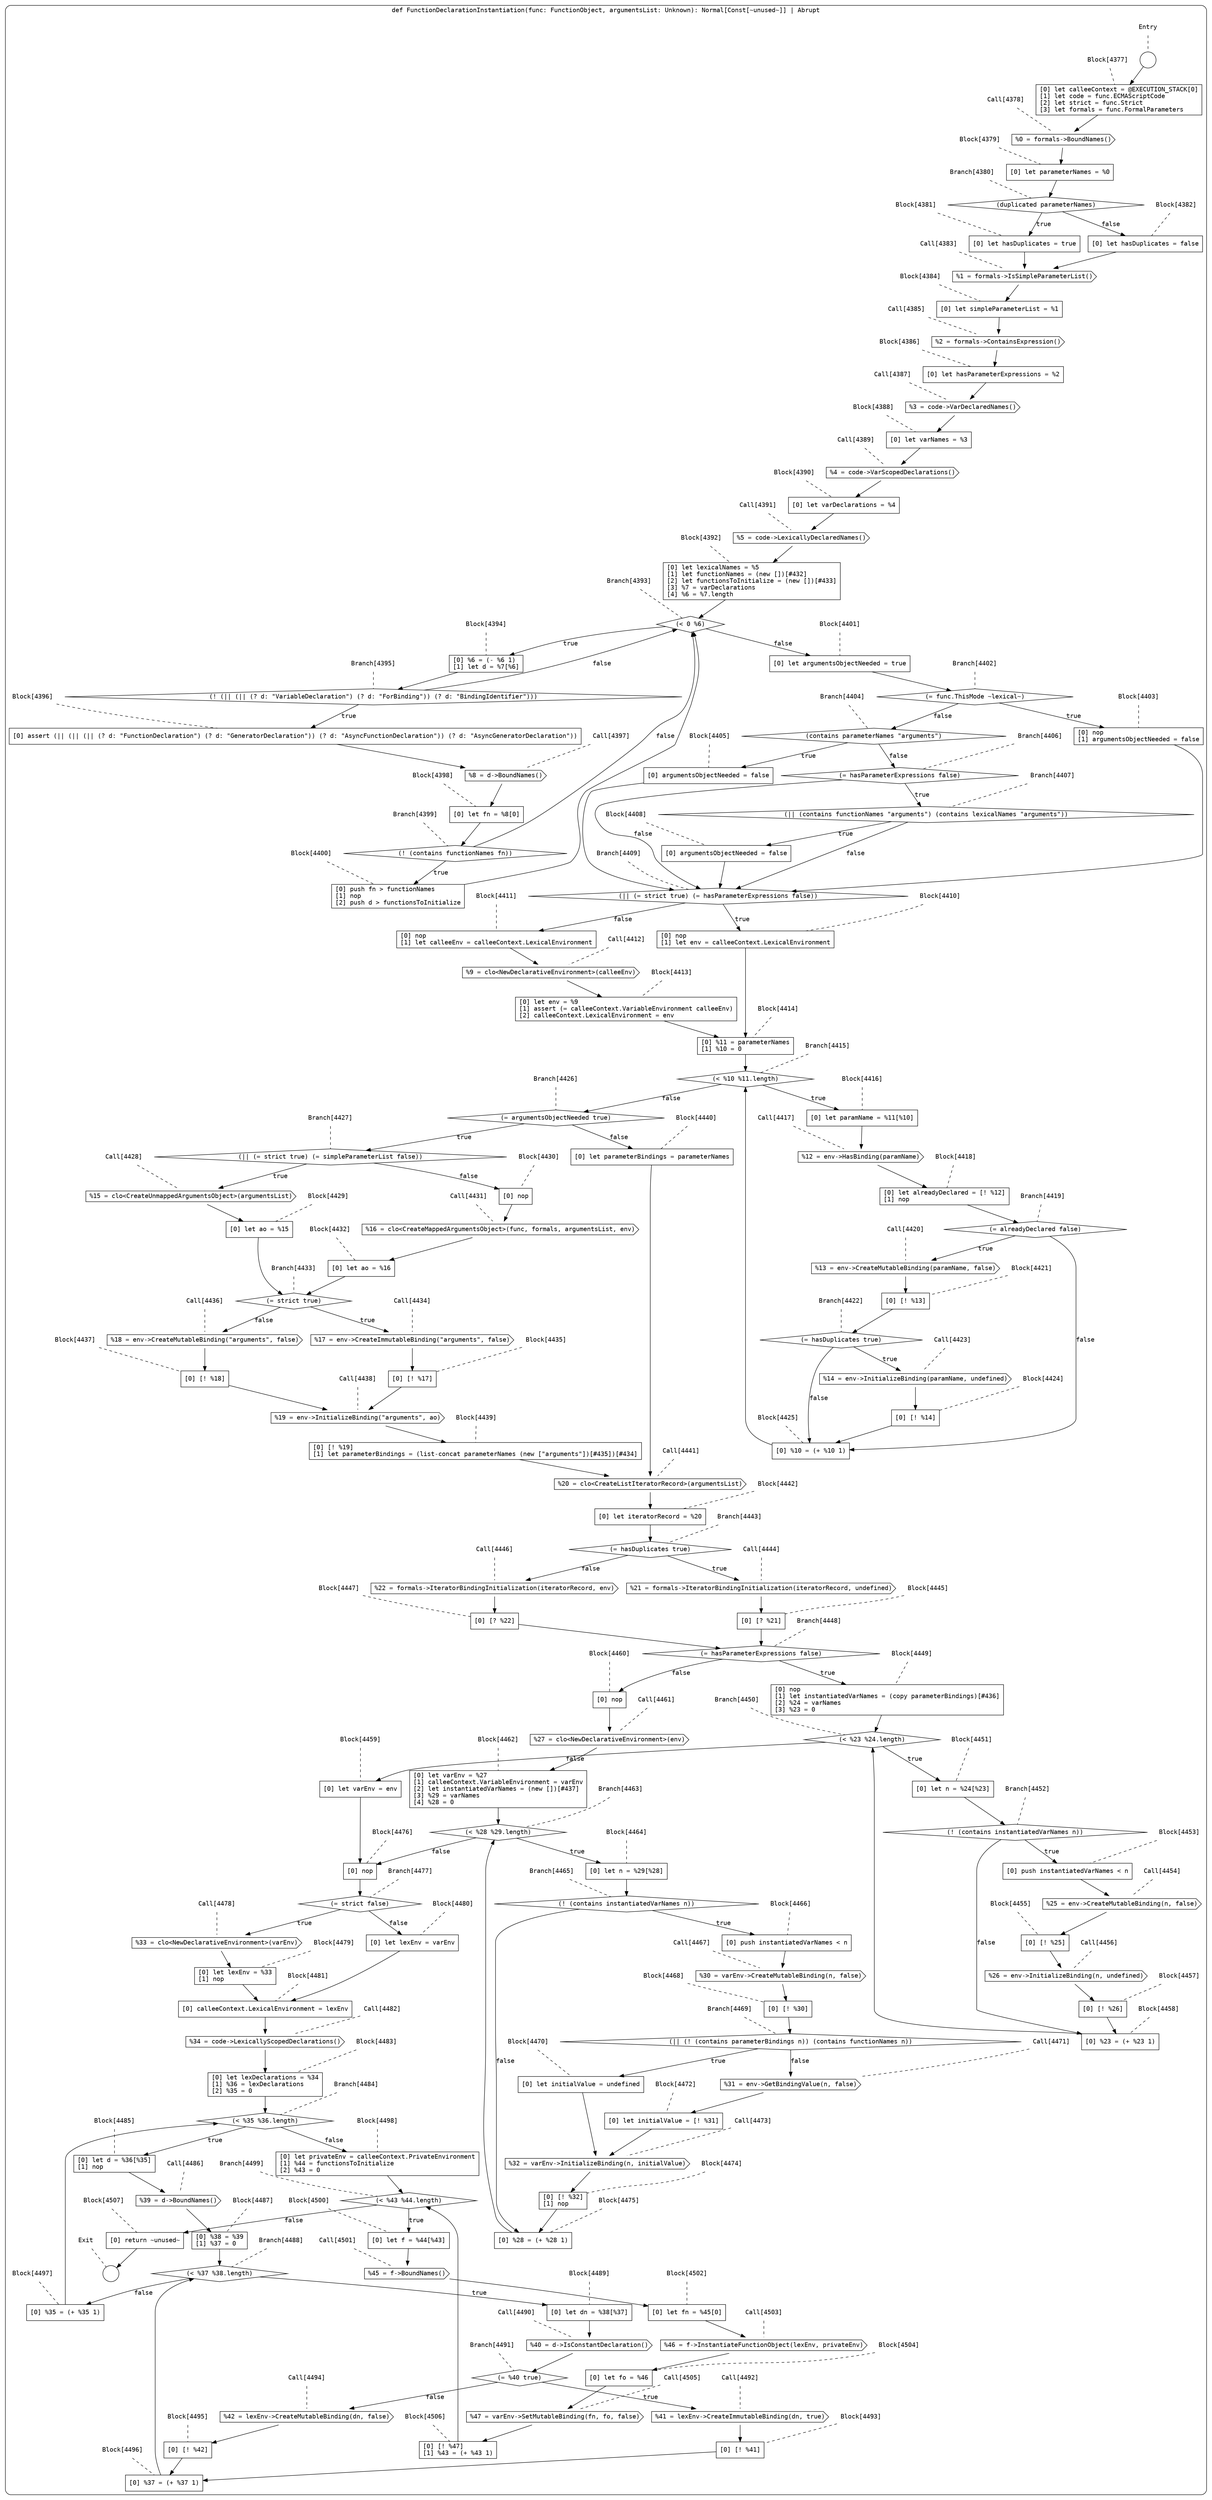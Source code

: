 digraph {
  graph [fontname = "Consolas"]
  node [fontname = "Consolas"]
  edge [fontname = "Consolas"]
  subgraph cluster1098 {
    label = "def FunctionDeclarationInstantiation(func: FunctionObject, argumentsList: Unknown): Normal[Const[~unused~]] | Abrupt"
    style = rounded
    cluster1098_entry_name [shape=none, label=<<font color="black">Entry</font>>]
    cluster1098_entry_name -> cluster1098_entry [arrowhead=none, color="black", style=dashed]
    cluster1098_entry [shape=circle label=" " color="black" fillcolor="white" style=filled]
    cluster1098_entry -> node4377 [color="black"]
    cluster1098_exit_name [shape=none, label=<<font color="black">Exit</font>>]
    cluster1098_exit_name -> cluster1098_exit [arrowhead=none, color="black", style=dashed]
    cluster1098_exit [shape=circle label=" " color="black" fillcolor="white" style=filled]
    node4377_name [shape=none, label=<<font color="black">Block[4377]</font>>]
    node4377_name -> node4377 [arrowhead=none, color="black", style=dashed]
    node4377 [shape=box, label=<<font color="black">[0] let calleeContext = @EXECUTION_STACK[0]<BR ALIGN="LEFT"/>[1] let code = func.ECMAScriptCode<BR ALIGN="LEFT"/>[2] let strict = func.Strict<BR ALIGN="LEFT"/>[3] let formals = func.FormalParameters<BR ALIGN="LEFT"/></font>> color="black" fillcolor="white", style=filled]
    node4377 -> node4378 [color="black"]
    node4378_name [shape=none, label=<<font color="black">Call[4378]</font>>]
    node4378_name -> node4378 [arrowhead=none, color="black", style=dashed]
    node4378 [shape=cds, label=<<font color="black">%0 = formals-&gt;BoundNames()</font>> color="black" fillcolor="white", style=filled]
    node4378 -> node4379 [color="black"]
    node4379_name [shape=none, label=<<font color="black">Block[4379]</font>>]
    node4379_name -> node4379 [arrowhead=none, color="black", style=dashed]
    node4379 [shape=box, label=<<font color="black">[0] let parameterNames = %0<BR ALIGN="LEFT"/></font>> color="black" fillcolor="white", style=filled]
    node4379 -> node4380 [color="black"]
    node4380_name [shape=none, label=<<font color="black">Branch[4380]</font>>]
    node4380_name -> node4380 [arrowhead=none, color="black", style=dashed]
    node4380 [shape=diamond, label=<<font color="black">(duplicated parameterNames)</font>> color="black" fillcolor="white", style=filled]
    node4380 -> node4381 [label=<<font color="black">true</font>> color="black"]
    node4380 -> node4382 [label=<<font color="black">false</font>> color="black"]
    node4381_name [shape=none, label=<<font color="black">Block[4381]</font>>]
    node4381_name -> node4381 [arrowhead=none, color="black", style=dashed]
    node4381 [shape=box, label=<<font color="black">[0] let hasDuplicates = true<BR ALIGN="LEFT"/></font>> color="black" fillcolor="white", style=filled]
    node4381 -> node4383 [color="black"]
    node4382_name [shape=none, label=<<font color="black">Block[4382]</font>>]
    node4382_name -> node4382 [arrowhead=none, color="black", style=dashed]
    node4382 [shape=box, label=<<font color="black">[0] let hasDuplicates = false<BR ALIGN="LEFT"/></font>> color="black" fillcolor="white", style=filled]
    node4382 -> node4383 [color="black"]
    node4383_name [shape=none, label=<<font color="black">Call[4383]</font>>]
    node4383_name -> node4383 [arrowhead=none, color="black", style=dashed]
    node4383 [shape=cds, label=<<font color="black">%1 = formals-&gt;IsSimpleParameterList()</font>> color="black" fillcolor="white", style=filled]
    node4383 -> node4384 [color="black"]
    node4384_name [shape=none, label=<<font color="black">Block[4384]</font>>]
    node4384_name -> node4384 [arrowhead=none, color="black", style=dashed]
    node4384 [shape=box, label=<<font color="black">[0] let simpleParameterList = %1<BR ALIGN="LEFT"/></font>> color="black" fillcolor="white", style=filled]
    node4384 -> node4385 [color="black"]
    node4385_name [shape=none, label=<<font color="black">Call[4385]</font>>]
    node4385_name -> node4385 [arrowhead=none, color="black", style=dashed]
    node4385 [shape=cds, label=<<font color="black">%2 = formals-&gt;ContainsExpression()</font>> color="black" fillcolor="white", style=filled]
    node4385 -> node4386 [color="black"]
    node4386_name [shape=none, label=<<font color="black">Block[4386]</font>>]
    node4386_name -> node4386 [arrowhead=none, color="black", style=dashed]
    node4386 [shape=box, label=<<font color="black">[0] let hasParameterExpressions = %2<BR ALIGN="LEFT"/></font>> color="black" fillcolor="white", style=filled]
    node4386 -> node4387 [color="black"]
    node4387_name [shape=none, label=<<font color="black">Call[4387]</font>>]
    node4387_name -> node4387 [arrowhead=none, color="black", style=dashed]
    node4387 [shape=cds, label=<<font color="black">%3 = code-&gt;VarDeclaredNames()</font>> color="black" fillcolor="white", style=filled]
    node4387 -> node4388 [color="black"]
    node4388_name [shape=none, label=<<font color="black">Block[4388]</font>>]
    node4388_name -> node4388 [arrowhead=none, color="black", style=dashed]
    node4388 [shape=box, label=<<font color="black">[0] let varNames = %3<BR ALIGN="LEFT"/></font>> color="black" fillcolor="white", style=filled]
    node4388 -> node4389 [color="black"]
    node4389_name [shape=none, label=<<font color="black">Call[4389]</font>>]
    node4389_name -> node4389 [arrowhead=none, color="black", style=dashed]
    node4389 [shape=cds, label=<<font color="black">%4 = code-&gt;VarScopedDeclarations()</font>> color="black" fillcolor="white", style=filled]
    node4389 -> node4390 [color="black"]
    node4390_name [shape=none, label=<<font color="black">Block[4390]</font>>]
    node4390_name -> node4390 [arrowhead=none, color="black", style=dashed]
    node4390 [shape=box, label=<<font color="black">[0] let varDeclarations = %4<BR ALIGN="LEFT"/></font>> color="black" fillcolor="white", style=filled]
    node4390 -> node4391 [color="black"]
    node4391_name [shape=none, label=<<font color="black">Call[4391]</font>>]
    node4391_name -> node4391 [arrowhead=none, color="black", style=dashed]
    node4391 [shape=cds, label=<<font color="black">%5 = code-&gt;LexicallyDeclaredNames()</font>> color="black" fillcolor="white", style=filled]
    node4391 -> node4392 [color="black"]
    node4392_name [shape=none, label=<<font color="black">Block[4392]</font>>]
    node4392_name -> node4392 [arrowhead=none, color="black", style=dashed]
    node4392 [shape=box, label=<<font color="black">[0] let lexicalNames = %5<BR ALIGN="LEFT"/>[1] let functionNames = (new [])[#432]<BR ALIGN="LEFT"/>[2] let functionsToInitialize = (new [])[#433]<BR ALIGN="LEFT"/>[3] %7 = varDeclarations<BR ALIGN="LEFT"/>[4] %6 = %7.length<BR ALIGN="LEFT"/></font>> color="black" fillcolor="white", style=filled]
    node4392 -> node4393 [color="black"]
    node4393_name [shape=none, label=<<font color="black">Branch[4393]</font>>]
    node4393_name -> node4393 [arrowhead=none, color="black", style=dashed]
    node4393 [shape=diamond, label=<<font color="black">(&lt; 0 %6)</font>> color="black" fillcolor="white", style=filled]
    node4393 -> node4394 [label=<<font color="black">true</font>> color="black"]
    node4393 -> node4401 [label=<<font color="black">false</font>> color="black"]
    node4394_name [shape=none, label=<<font color="black">Block[4394]</font>>]
    node4394_name -> node4394 [arrowhead=none, color="black", style=dashed]
    node4394 [shape=box, label=<<font color="black">[0] %6 = (- %6 1)<BR ALIGN="LEFT"/>[1] let d = %7[%6]<BR ALIGN="LEFT"/></font>> color="black" fillcolor="white", style=filled]
    node4394 -> node4395 [color="black"]
    node4401_name [shape=none, label=<<font color="black">Block[4401]</font>>]
    node4401_name -> node4401 [arrowhead=none, color="black", style=dashed]
    node4401 [shape=box, label=<<font color="black">[0] let argumentsObjectNeeded = true<BR ALIGN="LEFT"/></font>> color="black" fillcolor="white", style=filled]
    node4401 -> node4402 [color="black"]
    node4395_name [shape=none, label=<<font color="black">Branch[4395]</font>>]
    node4395_name -> node4395 [arrowhead=none, color="black", style=dashed]
    node4395 [shape=diamond, label=<<font color="black">(! (|| (|| (? d: &quot;VariableDeclaration&quot;) (? d: &quot;ForBinding&quot;)) (? d: &quot;BindingIdentifier&quot;)))</font>> color="black" fillcolor="white", style=filled]
    node4395 -> node4396 [label=<<font color="black">true</font>> color="black"]
    node4395 -> node4393 [label=<<font color="black">false</font>> color="black"]
    node4402_name [shape=none, label=<<font color="black">Branch[4402]</font>>]
    node4402_name -> node4402 [arrowhead=none, color="black", style=dashed]
    node4402 [shape=diamond, label=<<font color="black">(= func.ThisMode ~lexical~)</font>> color="black" fillcolor="white", style=filled]
    node4402 -> node4403 [label=<<font color="black">true</font>> color="black"]
    node4402 -> node4404 [label=<<font color="black">false</font>> color="black"]
    node4396_name [shape=none, label=<<font color="black">Block[4396]</font>>]
    node4396_name -> node4396 [arrowhead=none, color="black", style=dashed]
    node4396 [shape=box, label=<<font color="black">[0] assert (|| (|| (|| (? d: &quot;FunctionDeclaration&quot;) (? d: &quot;GeneratorDeclaration&quot;)) (? d: &quot;AsyncFunctionDeclaration&quot;)) (? d: &quot;AsyncGeneratorDeclaration&quot;))<BR ALIGN="LEFT"/></font>> color="black" fillcolor="white", style=filled]
    node4396 -> node4397 [color="black"]
    node4403_name [shape=none, label=<<font color="black">Block[4403]</font>>]
    node4403_name -> node4403 [arrowhead=none, color="black", style=dashed]
    node4403 [shape=box, label=<<font color="black">[0] nop<BR ALIGN="LEFT"/>[1] argumentsObjectNeeded = false<BR ALIGN="LEFT"/></font>> color="black" fillcolor="white", style=filled]
    node4403 -> node4409 [color="black"]
    node4404_name [shape=none, label=<<font color="black">Branch[4404]</font>>]
    node4404_name -> node4404 [arrowhead=none, color="black", style=dashed]
    node4404 [shape=diamond, label=<<font color="black">(contains parameterNames &quot;arguments&quot;)</font>> color="black" fillcolor="white", style=filled]
    node4404 -> node4405 [label=<<font color="black">true</font>> color="black"]
    node4404 -> node4406 [label=<<font color="black">false</font>> color="black"]
    node4397_name [shape=none, label=<<font color="black">Call[4397]</font>>]
    node4397_name -> node4397 [arrowhead=none, color="black", style=dashed]
    node4397 [shape=cds, label=<<font color="black">%8 = d-&gt;BoundNames()</font>> color="black" fillcolor="white", style=filled]
    node4397 -> node4398 [color="black"]
    node4409_name [shape=none, label=<<font color="black">Branch[4409]</font>>]
    node4409_name -> node4409 [arrowhead=none, color="black", style=dashed]
    node4409 [shape=diamond, label=<<font color="black">(|| (= strict true) (= hasParameterExpressions false))</font>> color="black" fillcolor="white", style=filled]
    node4409 -> node4410 [label=<<font color="black">true</font>> color="black"]
    node4409 -> node4411 [label=<<font color="black">false</font>> color="black"]
    node4405_name [shape=none, label=<<font color="black">Block[4405]</font>>]
    node4405_name -> node4405 [arrowhead=none, color="black", style=dashed]
    node4405 [shape=box, label=<<font color="black">[0] argumentsObjectNeeded = false<BR ALIGN="LEFT"/></font>> color="black" fillcolor="white", style=filled]
    node4405 -> node4409 [color="black"]
    node4406_name [shape=none, label=<<font color="black">Branch[4406]</font>>]
    node4406_name -> node4406 [arrowhead=none, color="black", style=dashed]
    node4406 [shape=diamond, label=<<font color="black">(= hasParameterExpressions false)</font>> color="black" fillcolor="white", style=filled]
    node4406 -> node4407 [label=<<font color="black">true</font>> color="black"]
    node4406 -> node4409 [label=<<font color="black">false</font>> color="black"]
    node4398_name [shape=none, label=<<font color="black">Block[4398]</font>>]
    node4398_name -> node4398 [arrowhead=none, color="black", style=dashed]
    node4398 [shape=box, label=<<font color="black">[0] let fn = %8[0]<BR ALIGN="LEFT"/></font>> color="black" fillcolor="white", style=filled]
    node4398 -> node4399 [color="black"]
    node4410_name [shape=none, label=<<font color="black">Block[4410]</font>>]
    node4410_name -> node4410 [arrowhead=none, color="black", style=dashed]
    node4410 [shape=box, label=<<font color="black">[0] nop<BR ALIGN="LEFT"/>[1] let env = calleeContext.LexicalEnvironment<BR ALIGN="LEFT"/></font>> color="black" fillcolor="white", style=filled]
    node4410 -> node4414 [color="black"]
    node4411_name [shape=none, label=<<font color="black">Block[4411]</font>>]
    node4411_name -> node4411 [arrowhead=none, color="black", style=dashed]
    node4411 [shape=box, label=<<font color="black">[0] nop<BR ALIGN="LEFT"/>[1] let calleeEnv = calleeContext.LexicalEnvironment<BR ALIGN="LEFT"/></font>> color="black" fillcolor="white", style=filled]
    node4411 -> node4412 [color="black"]
    node4407_name [shape=none, label=<<font color="black">Branch[4407]</font>>]
    node4407_name -> node4407 [arrowhead=none, color="black", style=dashed]
    node4407 [shape=diamond, label=<<font color="black">(|| (contains functionNames &quot;arguments&quot;) (contains lexicalNames &quot;arguments&quot;))</font>> color="black" fillcolor="white", style=filled]
    node4407 -> node4408 [label=<<font color="black">true</font>> color="black"]
    node4407 -> node4409 [label=<<font color="black">false</font>> color="black"]
    node4399_name [shape=none, label=<<font color="black">Branch[4399]</font>>]
    node4399_name -> node4399 [arrowhead=none, color="black", style=dashed]
    node4399 [shape=diamond, label=<<font color="black">(! (contains functionNames fn))</font>> color="black" fillcolor="white", style=filled]
    node4399 -> node4400 [label=<<font color="black">true</font>> color="black"]
    node4399 -> node4393 [label=<<font color="black">false</font>> color="black"]
    node4414_name [shape=none, label=<<font color="black">Block[4414]</font>>]
    node4414_name -> node4414 [arrowhead=none, color="black", style=dashed]
    node4414 [shape=box, label=<<font color="black">[0] %11 = parameterNames<BR ALIGN="LEFT"/>[1] %10 = 0<BR ALIGN="LEFT"/></font>> color="black" fillcolor="white", style=filled]
    node4414 -> node4415 [color="black"]
    node4412_name [shape=none, label=<<font color="black">Call[4412]</font>>]
    node4412_name -> node4412 [arrowhead=none, color="black", style=dashed]
    node4412 [shape=cds, label=<<font color="black">%9 = clo&lt;NewDeclarativeEnvironment&gt;(calleeEnv)</font>> color="black" fillcolor="white", style=filled]
    node4412 -> node4413 [color="black"]
    node4408_name [shape=none, label=<<font color="black">Block[4408]</font>>]
    node4408_name -> node4408 [arrowhead=none, color="black", style=dashed]
    node4408 [shape=box, label=<<font color="black">[0] argumentsObjectNeeded = false<BR ALIGN="LEFT"/></font>> color="black" fillcolor="white", style=filled]
    node4408 -> node4409 [color="black"]
    node4400_name [shape=none, label=<<font color="black">Block[4400]</font>>]
    node4400_name -> node4400 [arrowhead=none, color="black", style=dashed]
    node4400 [shape=box, label=<<font color="black">[0] push fn &gt; functionNames<BR ALIGN="LEFT"/>[1] nop<BR ALIGN="LEFT"/>[2] push d &gt; functionsToInitialize<BR ALIGN="LEFT"/></font>> color="black" fillcolor="white", style=filled]
    node4400 -> node4393 [color="black"]
    node4415_name [shape=none, label=<<font color="black">Branch[4415]</font>>]
    node4415_name -> node4415 [arrowhead=none, color="black", style=dashed]
    node4415 [shape=diamond, label=<<font color="black">(&lt; %10 %11.length)</font>> color="black" fillcolor="white", style=filled]
    node4415 -> node4416 [label=<<font color="black">true</font>> color="black"]
    node4415 -> node4426 [label=<<font color="black">false</font>> color="black"]
    node4413_name [shape=none, label=<<font color="black">Block[4413]</font>>]
    node4413_name -> node4413 [arrowhead=none, color="black", style=dashed]
    node4413 [shape=box, label=<<font color="black">[0] let env = %9<BR ALIGN="LEFT"/>[1] assert (= calleeContext.VariableEnvironment calleeEnv)<BR ALIGN="LEFT"/>[2] calleeContext.LexicalEnvironment = env<BR ALIGN="LEFT"/></font>> color="black" fillcolor="white", style=filled]
    node4413 -> node4414 [color="black"]
    node4416_name [shape=none, label=<<font color="black">Block[4416]</font>>]
    node4416_name -> node4416 [arrowhead=none, color="black", style=dashed]
    node4416 [shape=box, label=<<font color="black">[0] let paramName = %11[%10]<BR ALIGN="LEFT"/></font>> color="black" fillcolor="white", style=filled]
    node4416 -> node4417 [color="black"]
    node4426_name [shape=none, label=<<font color="black">Branch[4426]</font>>]
    node4426_name -> node4426 [arrowhead=none, color="black", style=dashed]
    node4426 [shape=diamond, label=<<font color="black">(= argumentsObjectNeeded true)</font>> color="black" fillcolor="white", style=filled]
    node4426 -> node4427 [label=<<font color="black">true</font>> color="black"]
    node4426 -> node4440 [label=<<font color="black">false</font>> color="black"]
    node4417_name [shape=none, label=<<font color="black">Call[4417]</font>>]
    node4417_name -> node4417 [arrowhead=none, color="black", style=dashed]
    node4417 [shape=cds, label=<<font color="black">%12 = env-&gt;HasBinding(paramName)</font>> color="black" fillcolor="white", style=filled]
    node4417 -> node4418 [color="black"]
    node4427_name [shape=none, label=<<font color="black">Branch[4427]</font>>]
    node4427_name -> node4427 [arrowhead=none, color="black", style=dashed]
    node4427 [shape=diamond, label=<<font color="black">(|| (= strict true) (= simpleParameterList false))</font>> color="black" fillcolor="white", style=filled]
    node4427 -> node4428 [label=<<font color="black">true</font>> color="black"]
    node4427 -> node4430 [label=<<font color="black">false</font>> color="black"]
    node4440_name [shape=none, label=<<font color="black">Block[4440]</font>>]
    node4440_name -> node4440 [arrowhead=none, color="black", style=dashed]
    node4440 [shape=box, label=<<font color="black">[0] let parameterBindings = parameterNames<BR ALIGN="LEFT"/></font>> color="black" fillcolor="white", style=filled]
    node4440 -> node4441 [color="black"]
    node4418_name [shape=none, label=<<font color="black">Block[4418]</font>>]
    node4418_name -> node4418 [arrowhead=none, color="black", style=dashed]
    node4418 [shape=box, label=<<font color="black">[0] let alreadyDeclared = [! %12]<BR ALIGN="LEFT"/>[1] nop<BR ALIGN="LEFT"/></font>> color="black" fillcolor="white", style=filled]
    node4418 -> node4419 [color="black"]
    node4428_name [shape=none, label=<<font color="black">Call[4428]</font>>]
    node4428_name -> node4428 [arrowhead=none, color="black", style=dashed]
    node4428 [shape=cds, label=<<font color="black">%15 = clo&lt;CreateUnmappedArgumentsObject&gt;(argumentsList)</font>> color="black" fillcolor="white", style=filled]
    node4428 -> node4429 [color="black"]
    node4430_name [shape=none, label=<<font color="black">Block[4430]</font>>]
    node4430_name -> node4430 [arrowhead=none, color="black", style=dashed]
    node4430 [shape=box, label=<<font color="black">[0] nop<BR ALIGN="LEFT"/></font>> color="black" fillcolor="white", style=filled]
    node4430 -> node4431 [color="black"]
    node4441_name [shape=none, label=<<font color="black">Call[4441]</font>>]
    node4441_name -> node4441 [arrowhead=none, color="black", style=dashed]
    node4441 [shape=cds, label=<<font color="black">%20 = clo&lt;CreateListIteratorRecord&gt;(argumentsList)</font>> color="black" fillcolor="white", style=filled]
    node4441 -> node4442 [color="black"]
    node4419_name [shape=none, label=<<font color="black">Branch[4419]</font>>]
    node4419_name -> node4419 [arrowhead=none, color="black", style=dashed]
    node4419 [shape=diamond, label=<<font color="black">(= alreadyDeclared false)</font>> color="black" fillcolor="white", style=filled]
    node4419 -> node4420 [label=<<font color="black">true</font>> color="black"]
    node4419 -> node4425 [label=<<font color="black">false</font>> color="black"]
    node4429_name [shape=none, label=<<font color="black">Block[4429]</font>>]
    node4429_name -> node4429 [arrowhead=none, color="black", style=dashed]
    node4429 [shape=box, label=<<font color="black">[0] let ao = %15<BR ALIGN="LEFT"/></font>> color="black" fillcolor="white", style=filled]
    node4429 -> node4433 [color="black"]
    node4431_name [shape=none, label=<<font color="black">Call[4431]</font>>]
    node4431_name -> node4431 [arrowhead=none, color="black", style=dashed]
    node4431 [shape=cds, label=<<font color="black">%16 = clo&lt;CreateMappedArgumentsObject&gt;(func, formals, argumentsList, env)</font>> color="black" fillcolor="white", style=filled]
    node4431 -> node4432 [color="black"]
    node4442_name [shape=none, label=<<font color="black">Block[4442]</font>>]
    node4442_name -> node4442 [arrowhead=none, color="black", style=dashed]
    node4442 [shape=box, label=<<font color="black">[0] let iteratorRecord = %20<BR ALIGN="LEFT"/></font>> color="black" fillcolor="white", style=filled]
    node4442 -> node4443 [color="black"]
    node4420_name [shape=none, label=<<font color="black">Call[4420]</font>>]
    node4420_name -> node4420 [arrowhead=none, color="black", style=dashed]
    node4420 [shape=cds, label=<<font color="black">%13 = env-&gt;CreateMutableBinding(paramName, false)</font>> color="black" fillcolor="white", style=filled]
    node4420 -> node4421 [color="black"]
    node4425_name [shape=none, label=<<font color="black">Block[4425]</font>>]
    node4425_name -> node4425 [arrowhead=none, color="black", style=dashed]
    node4425 [shape=box, label=<<font color="black">[0] %10 = (+ %10 1)<BR ALIGN="LEFT"/></font>> color="black" fillcolor="white", style=filled]
    node4425 -> node4415 [color="black"]
    node4433_name [shape=none, label=<<font color="black">Branch[4433]</font>>]
    node4433_name -> node4433 [arrowhead=none, color="black", style=dashed]
    node4433 [shape=diamond, label=<<font color="black">(= strict true)</font>> color="black" fillcolor="white", style=filled]
    node4433 -> node4434 [label=<<font color="black">true</font>> color="black"]
    node4433 -> node4436 [label=<<font color="black">false</font>> color="black"]
    node4432_name [shape=none, label=<<font color="black">Block[4432]</font>>]
    node4432_name -> node4432 [arrowhead=none, color="black", style=dashed]
    node4432 [shape=box, label=<<font color="black">[0] let ao = %16<BR ALIGN="LEFT"/></font>> color="black" fillcolor="white", style=filled]
    node4432 -> node4433 [color="black"]
    node4443_name [shape=none, label=<<font color="black">Branch[4443]</font>>]
    node4443_name -> node4443 [arrowhead=none, color="black", style=dashed]
    node4443 [shape=diamond, label=<<font color="black">(= hasDuplicates true)</font>> color="black" fillcolor="white", style=filled]
    node4443 -> node4444 [label=<<font color="black">true</font>> color="black"]
    node4443 -> node4446 [label=<<font color="black">false</font>> color="black"]
    node4421_name [shape=none, label=<<font color="black">Block[4421]</font>>]
    node4421_name -> node4421 [arrowhead=none, color="black", style=dashed]
    node4421 [shape=box, label=<<font color="black">[0] [! %13]<BR ALIGN="LEFT"/></font>> color="black" fillcolor="white", style=filled]
    node4421 -> node4422 [color="black"]
    node4434_name [shape=none, label=<<font color="black">Call[4434]</font>>]
    node4434_name -> node4434 [arrowhead=none, color="black", style=dashed]
    node4434 [shape=cds, label=<<font color="black">%17 = env-&gt;CreateImmutableBinding(&quot;arguments&quot;, false)</font>> color="black" fillcolor="white", style=filled]
    node4434 -> node4435 [color="black"]
    node4436_name [shape=none, label=<<font color="black">Call[4436]</font>>]
    node4436_name -> node4436 [arrowhead=none, color="black", style=dashed]
    node4436 [shape=cds, label=<<font color="black">%18 = env-&gt;CreateMutableBinding(&quot;arguments&quot;, false)</font>> color="black" fillcolor="white", style=filled]
    node4436 -> node4437 [color="black"]
    node4444_name [shape=none, label=<<font color="black">Call[4444]</font>>]
    node4444_name -> node4444 [arrowhead=none, color="black", style=dashed]
    node4444 [shape=cds, label=<<font color="black">%21 = formals-&gt;IteratorBindingInitialization(iteratorRecord, undefined)</font>> color="black" fillcolor="white", style=filled]
    node4444 -> node4445 [color="black"]
    node4446_name [shape=none, label=<<font color="black">Call[4446]</font>>]
    node4446_name -> node4446 [arrowhead=none, color="black", style=dashed]
    node4446 [shape=cds, label=<<font color="black">%22 = formals-&gt;IteratorBindingInitialization(iteratorRecord, env)</font>> color="black" fillcolor="white", style=filled]
    node4446 -> node4447 [color="black"]
    node4422_name [shape=none, label=<<font color="black">Branch[4422]</font>>]
    node4422_name -> node4422 [arrowhead=none, color="black", style=dashed]
    node4422 [shape=diamond, label=<<font color="black">(= hasDuplicates true)</font>> color="black" fillcolor="white", style=filled]
    node4422 -> node4423 [label=<<font color="black">true</font>> color="black"]
    node4422 -> node4425 [label=<<font color="black">false</font>> color="black"]
    node4435_name [shape=none, label=<<font color="black">Block[4435]</font>>]
    node4435_name -> node4435 [arrowhead=none, color="black", style=dashed]
    node4435 [shape=box, label=<<font color="black">[0] [! %17]<BR ALIGN="LEFT"/></font>> color="black" fillcolor="white", style=filled]
    node4435 -> node4438 [color="black"]
    node4437_name [shape=none, label=<<font color="black">Block[4437]</font>>]
    node4437_name -> node4437 [arrowhead=none, color="black", style=dashed]
    node4437 [shape=box, label=<<font color="black">[0] [! %18]<BR ALIGN="LEFT"/></font>> color="black" fillcolor="white", style=filled]
    node4437 -> node4438 [color="black"]
    node4445_name [shape=none, label=<<font color="black">Block[4445]</font>>]
    node4445_name -> node4445 [arrowhead=none, color="black", style=dashed]
    node4445 [shape=box, label=<<font color="black">[0] [? %21]<BR ALIGN="LEFT"/></font>> color="black" fillcolor="white", style=filled]
    node4445 -> node4448 [color="black"]
    node4447_name [shape=none, label=<<font color="black">Block[4447]</font>>]
    node4447_name -> node4447 [arrowhead=none, color="black", style=dashed]
    node4447 [shape=box, label=<<font color="black">[0] [? %22]<BR ALIGN="LEFT"/></font>> color="black" fillcolor="white", style=filled]
    node4447 -> node4448 [color="black"]
    node4423_name [shape=none, label=<<font color="black">Call[4423]</font>>]
    node4423_name -> node4423 [arrowhead=none, color="black", style=dashed]
    node4423 [shape=cds, label=<<font color="black">%14 = env-&gt;InitializeBinding(paramName, undefined)</font>> color="black" fillcolor="white", style=filled]
    node4423 -> node4424 [color="black"]
    node4438_name [shape=none, label=<<font color="black">Call[4438]</font>>]
    node4438_name -> node4438 [arrowhead=none, color="black", style=dashed]
    node4438 [shape=cds, label=<<font color="black">%19 = env-&gt;InitializeBinding(&quot;arguments&quot;, ao)</font>> color="black" fillcolor="white", style=filled]
    node4438 -> node4439 [color="black"]
    node4448_name [shape=none, label=<<font color="black">Branch[4448]</font>>]
    node4448_name -> node4448 [arrowhead=none, color="black", style=dashed]
    node4448 [shape=diamond, label=<<font color="black">(= hasParameterExpressions false)</font>> color="black" fillcolor="white", style=filled]
    node4448 -> node4449 [label=<<font color="black">true</font>> color="black"]
    node4448 -> node4460 [label=<<font color="black">false</font>> color="black"]
    node4424_name [shape=none, label=<<font color="black">Block[4424]</font>>]
    node4424_name -> node4424 [arrowhead=none, color="black", style=dashed]
    node4424 [shape=box, label=<<font color="black">[0] [! %14]<BR ALIGN="LEFT"/></font>> color="black" fillcolor="white", style=filled]
    node4424 -> node4425 [color="black"]
    node4439_name [shape=none, label=<<font color="black">Block[4439]</font>>]
    node4439_name -> node4439 [arrowhead=none, color="black", style=dashed]
    node4439 [shape=box, label=<<font color="black">[0] [! %19]<BR ALIGN="LEFT"/>[1] let parameterBindings = (list-concat parameterNames (new [&quot;arguments&quot;])[#435])[#434]<BR ALIGN="LEFT"/></font>> color="black" fillcolor="white", style=filled]
    node4439 -> node4441 [color="black"]
    node4449_name [shape=none, label=<<font color="black">Block[4449]</font>>]
    node4449_name -> node4449 [arrowhead=none, color="black", style=dashed]
    node4449 [shape=box, label=<<font color="black">[0] nop<BR ALIGN="LEFT"/>[1] let instantiatedVarNames = (copy parameterBindings)[#436]<BR ALIGN="LEFT"/>[2] %24 = varNames<BR ALIGN="LEFT"/>[3] %23 = 0<BR ALIGN="LEFT"/></font>> color="black" fillcolor="white", style=filled]
    node4449 -> node4450 [color="black"]
    node4460_name [shape=none, label=<<font color="black">Block[4460]</font>>]
    node4460_name -> node4460 [arrowhead=none, color="black", style=dashed]
    node4460 [shape=box, label=<<font color="black">[0] nop<BR ALIGN="LEFT"/></font>> color="black" fillcolor="white", style=filled]
    node4460 -> node4461 [color="black"]
    node4450_name [shape=none, label=<<font color="black">Branch[4450]</font>>]
    node4450_name -> node4450 [arrowhead=none, color="black", style=dashed]
    node4450 [shape=diamond, label=<<font color="black">(&lt; %23 %24.length)</font>> color="black" fillcolor="white", style=filled]
    node4450 -> node4451 [label=<<font color="black">true</font>> color="black"]
    node4450 -> node4459 [label=<<font color="black">false</font>> color="black"]
    node4461_name [shape=none, label=<<font color="black">Call[4461]</font>>]
    node4461_name -> node4461 [arrowhead=none, color="black", style=dashed]
    node4461 [shape=cds, label=<<font color="black">%27 = clo&lt;NewDeclarativeEnvironment&gt;(env)</font>> color="black" fillcolor="white", style=filled]
    node4461 -> node4462 [color="black"]
    node4451_name [shape=none, label=<<font color="black">Block[4451]</font>>]
    node4451_name -> node4451 [arrowhead=none, color="black", style=dashed]
    node4451 [shape=box, label=<<font color="black">[0] let n = %24[%23]<BR ALIGN="LEFT"/></font>> color="black" fillcolor="white", style=filled]
    node4451 -> node4452 [color="black"]
    node4459_name [shape=none, label=<<font color="black">Block[4459]</font>>]
    node4459_name -> node4459 [arrowhead=none, color="black", style=dashed]
    node4459 [shape=box, label=<<font color="black">[0] let varEnv = env<BR ALIGN="LEFT"/></font>> color="black" fillcolor="white", style=filled]
    node4459 -> node4476 [color="black"]
    node4462_name [shape=none, label=<<font color="black">Block[4462]</font>>]
    node4462_name -> node4462 [arrowhead=none, color="black", style=dashed]
    node4462 [shape=box, label=<<font color="black">[0] let varEnv = %27<BR ALIGN="LEFT"/>[1] calleeContext.VariableEnvironment = varEnv<BR ALIGN="LEFT"/>[2] let instantiatedVarNames = (new [])[#437]<BR ALIGN="LEFT"/>[3] %29 = varNames<BR ALIGN="LEFT"/>[4] %28 = 0<BR ALIGN="LEFT"/></font>> color="black" fillcolor="white", style=filled]
    node4462 -> node4463 [color="black"]
    node4452_name [shape=none, label=<<font color="black">Branch[4452]</font>>]
    node4452_name -> node4452 [arrowhead=none, color="black", style=dashed]
    node4452 [shape=diamond, label=<<font color="black">(! (contains instantiatedVarNames n))</font>> color="black" fillcolor="white", style=filled]
    node4452 -> node4453 [label=<<font color="black">true</font>> color="black"]
    node4452 -> node4458 [label=<<font color="black">false</font>> color="black"]
    node4476_name [shape=none, label=<<font color="black">Block[4476]</font>>]
    node4476_name -> node4476 [arrowhead=none, color="black", style=dashed]
    node4476 [shape=box, label=<<font color="black">[0] nop<BR ALIGN="LEFT"/></font>> color="black" fillcolor="white", style=filled]
    node4476 -> node4477 [color="black"]
    node4463_name [shape=none, label=<<font color="black">Branch[4463]</font>>]
    node4463_name -> node4463 [arrowhead=none, color="black", style=dashed]
    node4463 [shape=diamond, label=<<font color="black">(&lt; %28 %29.length)</font>> color="black" fillcolor="white", style=filled]
    node4463 -> node4464 [label=<<font color="black">true</font>> color="black"]
    node4463 -> node4476 [label=<<font color="black">false</font>> color="black"]
    node4453_name [shape=none, label=<<font color="black">Block[4453]</font>>]
    node4453_name -> node4453 [arrowhead=none, color="black", style=dashed]
    node4453 [shape=box, label=<<font color="black">[0] push instantiatedVarNames &lt; n<BR ALIGN="LEFT"/></font>> color="black" fillcolor="white", style=filled]
    node4453 -> node4454 [color="black"]
    node4458_name [shape=none, label=<<font color="black">Block[4458]</font>>]
    node4458_name -> node4458 [arrowhead=none, color="black", style=dashed]
    node4458 [shape=box, label=<<font color="black">[0] %23 = (+ %23 1)<BR ALIGN="LEFT"/></font>> color="black" fillcolor="white", style=filled]
    node4458 -> node4450 [color="black"]
    node4477_name [shape=none, label=<<font color="black">Branch[4477]</font>>]
    node4477_name -> node4477 [arrowhead=none, color="black", style=dashed]
    node4477 [shape=diamond, label=<<font color="black">(= strict false)</font>> color="black" fillcolor="white", style=filled]
    node4477 -> node4478 [label=<<font color="black">true</font>> color="black"]
    node4477 -> node4480 [label=<<font color="black">false</font>> color="black"]
    node4464_name [shape=none, label=<<font color="black">Block[4464]</font>>]
    node4464_name -> node4464 [arrowhead=none, color="black", style=dashed]
    node4464 [shape=box, label=<<font color="black">[0] let n = %29[%28]<BR ALIGN="LEFT"/></font>> color="black" fillcolor="white", style=filled]
    node4464 -> node4465 [color="black"]
    node4454_name [shape=none, label=<<font color="black">Call[4454]</font>>]
    node4454_name -> node4454 [arrowhead=none, color="black", style=dashed]
    node4454 [shape=cds, label=<<font color="black">%25 = env-&gt;CreateMutableBinding(n, false)</font>> color="black" fillcolor="white", style=filled]
    node4454 -> node4455 [color="black"]
    node4478_name [shape=none, label=<<font color="black">Call[4478]</font>>]
    node4478_name -> node4478 [arrowhead=none, color="black", style=dashed]
    node4478 [shape=cds, label=<<font color="black">%33 = clo&lt;NewDeclarativeEnvironment&gt;(varEnv)</font>> color="black" fillcolor="white", style=filled]
    node4478 -> node4479 [color="black"]
    node4480_name [shape=none, label=<<font color="black">Block[4480]</font>>]
    node4480_name -> node4480 [arrowhead=none, color="black", style=dashed]
    node4480 [shape=box, label=<<font color="black">[0] let lexEnv = varEnv<BR ALIGN="LEFT"/></font>> color="black" fillcolor="white", style=filled]
    node4480 -> node4481 [color="black"]
    node4465_name [shape=none, label=<<font color="black">Branch[4465]</font>>]
    node4465_name -> node4465 [arrowhead=none, color="black", style=dashed]
    node4465 [shape=diamond, label=<<font color="black">(! (contains instantiatedVarNames n))</font>> color="black" fillcolor="white", style=filled]
    node4465 -> node4466 [label=<<font color="black">true</font>> color="black"]
    node4465 -> node4475 [label=<<font color="black">false</font>> color="black"]
    node4455_name [shape=none, label=<<font color="black">Block[4455]</font>>]
    node4455_name -> node4455 [arrowhead=none, color="black", style=dashed]
    node4455 [shape=box, label=<<font color="black">[0] [! %25]<BR ALIGN="LEFT"/></font>> color="black" fillcolor="white", style=filled]
    node4455 -> node4456 [color="black"]
    node4479_name [shape=none, label=<<font color="black">Block[4479]</font>>]
    node4479_name -> node4479 [arrowhead=none, color="black", style=dashed]
    node4479 [shape=box, label=<<font color="black">[0] let lexEnv = %33<BR ALIGN="LEFT"/>[1] nop<BR ALIGN="LEFT"/></font>> color="black" fillcolor="white", style=filled]
    node4479 -> node4481 [color="black"]
    node4481_name [shape=none, label=<<font color="black">Block[4481]</font>>]
    node4481_name -> node4481 [arrowhead=none, color="black", style=dashed]
    node4481 [shape=box, label=<<font color="black">[0] calleeContext.LexicalEnvironment = lexEnv<BR ALIGN="LEFT"/></font>> color="black" fillcolor="white", style=filled]
    node4481 -> node4482 [color="black"]
    node4466_name [shape=none, label=<<font color="black">Block[4466]</font>>]
    node4466_name -> node4466 [arrowhead=none, color="black", style=dashed]
    node4466 [shape=box, label=<<font color="black">[0] push instantiatedVarNames &lt; n<BR ALIGN="LEFT"/></font>> color="black" fillcolor="white", style=filled]
    node4466 -> node4467 [color="black"]
    node4475_name [shape=none, label=<<font color="black">Block[4475]</font>>]
    node4475_name -> node4475 [arrowhead=none, color="black", style=dashed]
    node4475 [shape=box, label=<<font color="black">[0] %28 = (+ %28 1)<BR ALIGN="LEFT"/></font>> color="black" fillcolor="white", style=filled]
    node4475 -> node4463 [color="black"]
    node4456_name [shape=none, label=<<font color="black">Call[4456]</font>>]
    node4456_name -> node4456 [arrowhead=none, color="black", style=dashed]
    node4456 [shape=cds, label=<<font color="black">%26 = env-&gt;InitializeBinding(n, undefined)</font>> color="black" fillcolor="white", style=filled]
    node4456 -> node4457 [color="black"]
    node4482_name [shape=none, label=<<font color="black">Call[4482]</font>>]
    node4482_name -> node4482 [arrowhead=none, color="black", style=dashed]
    node4482 [shape=cds, label=<<font color="black">%34 = code-&gt;LexicallyScopedDeclarations()</font>> color="black" fillcolor="white", style=filled]
    node4482 -> node4483 [color="black"]
    node4467_name [shape=none, label=<<font color="black">Call[4467]</font>>]
    node4467_name -> node4467 [arrowhead=none, color="black", style=dashed]
    node4467 [shape=cds, label=<<font color="black">%30 = varEnv-&gt;CreateMutableBinding(n, false)</font>> color="black" fillcolor="white", style=filled]
    node4467 -> node4468 [color="black"]
    node4457_name [shape=none, label=<<font color="black">Block[4457]</font>>]
    node4457_name -> node4457 [arrowhead=none, color="black", style=dashed]
    node4457 [shape=box, label=<<font color="black">[0] [! %26]<BR ALIGN="LEFT"/></font>> color="black" fillcolor="white", style=filled]
    node4457 -> node4458 [color="black"]
    node4483_name [shape=none, label=<<font color="black">Block[4483]</font>>]
    node4483_name -> node4483 [arrowhead=none, color="black", style=dashed]
    node4483 [shape=box, label=<<font color="black">[0] let lexDeclarations = %34<BR ALIGN="LEFT"/>[1] %36 = lexDeclarations<BR ALIGN="LEFT"/>[2] %35 = 0<BR ALIGN="LEFT"/></font>> color="black" fillcolor="white", style=filled]
    node4483 -> node4484 [color="black"]
    node4468_name [shape=none, label=<<font color="black">Block[4468]</font>>]
    node4468_name -> node4468 [arrowhead=none, color="black", style=dashed]
    node4468 [shape=box, label=<<font color="black">[0] [! %30]<BR ALIGN="LEFT"/></font>> color="black" fillcolor="white", style=filled]
    node4468 -> node4469 [color="black"]
    node4484_name [shape=none, label=<<font color="black">Branch[4484]</font>>]
    node4484_name -> node4484 [arrowhead=none, color="black", style=dashed]
    node4484 [shape=diamond, label=<<font color="black">(&lt; %35 %36.length)</font>> color="black" fillcolor="white", style=filled]
    node4484 -> node4485 [label=<<font color="black">true</font>> color="black"]
    node4484 -> node4498 [label=<<font color="black">false</font>> color="black"]
    node4469_name [shape=none, label=<<font color="black">Branch[4469]</font>>]
    node4469_name -> node4469 [arrowhead=none, color="black", style=dashed]
    node4469 [shape=diamond, label=<<font color="black">(|| (! (contains parameterBindings n)) (contains functionNames n))</font>> color="black" fillcolor="white", style=filled]
    node4469 -> node4470 [label=<<font color="black">true</font>> color="black"]
    node4469 -> node4471 [label=<<font color="black">false</font>> color="black"]
    node4485_name [shape=none, label=<<font color="black">Block[4485]</font>>]
    node4485_name -> node4485 [arrowhead=none, color="black", style=dashed]
    node4485 [shape=box, label=<<font color="black">[0] let d = %36[%35]<BR ALIGN="LEFT"/>[1] nop<BR ALIGN="LEFT"/></font>> color="black" fillcolor="white", style=filled]
    node4485 -> node4486 [color="black"]
    node4498_name [shape=none, label=<<font color="black">Block[4498]</font>>]
    node4498_name -> node4498 [arrowhead=none, color="black", style=dashed]
    node4498 [shape=box, label=<<font color="black">[0] let privateEnv = calleeContext.PrivateEnvironment<BR ALIGN="LEFT"/>[1] %44 = functionsToInitialize<BR ALIGN="LEFT"/>[2] %43 = 0<BR ALIGN="LEFT"/></font>> color="black" fillcolor="white", style=filled]
    node4498 -> node4499 [color="black"]
    node4470_name [shape=none, label=<<font color="black">Block[4470]</font>>]
    node4470_name -> node4470 [arrowhead=none, color="black", style=dashed]
    node4470 [shape=box, label=<<font color="black">[0] let initialValue = undefined<BR ALIGN="LEFT"/></font>> color="black" fillcolor="white", style=filled]
    node4470 -> node4473 [color="black"]
    node4471_name [shape=none, label=<<font color="black">Call[4471]</font>>]
    node4471_name -> node4471 [arrowhead=none, color="black", style=dashed]
    node4471 [shape=cds, label=<<font color="black">%31 = env-&gt;GetBindingValue(n, false)</font>> color="black" fillcolor="white", style=filled]
    node4471 -> node4472 [color="black"]
    node4486_name [shape=none, label=<<font color="black">Call[4486]</font>>]
    node4486_name -> node4486 [arrowhead=none, color="black", style=dashed]
    node4486 [shape=cds, label=<<font color="black">%39 = d-&gt;BoundNames()</font>> color="black" fillcolor="white", style=filled]
    node4486 -> node4487 [color="black"]
    node4499_name [shape=none, label=<<font color="black">Branch[4499]</font>>]
    node4499_name -> node4499 [arrowhead=none, color="black", style=dashed]
    node4499 [shape=diamond, label=<<font color="black">(&lt; %43 %44.length)</font>> color="black" fillcolor="white", style=filled]
    node4499 -> node4500 [label=<<font color="black">true</font>> color="black"]
    node4499 -> node4507 [label=<<font color="black">false</font>> color="black"]
    node4473_name [shape=none, label=<<font color="black">Call[4473]</font>>]
    node4473_name -> node4473 [arrowhead=none, color="black", style=dashed]
    node4473 [shape=cds, label=<<font color="black">%32 = varEnv-&gt;InitializeBinding(n, initialValue)</font>> color="black" fillcolor="white", style=filled]
    node4473 -> node4474 [color="black"]
    node4472_name [shape=none, label=<<font color="black">Block[4472]</font>>]
    node4472_name -> node4472 [arrowhead=none, color="black", style=dashed]
    node4472 [shape=box, label=<<font color="black">[0] let initialValue = [! %31]<BR ALIGN="LEFT"/></font>> color="black" fillcolor="white", style=filled]
    node4472 -> node4473 [color="black"]
    node4487_name [shape=none, label=<<font color="black">Block[4487]</font>>]
    node4487_name -> node4487 [arrowhead=none, color="black", style=dashed]
    node4487 [shape=box, label=<<font color="black">[0] %38 = %39<BR ALIGN="LEFT"/>[1] %37 = 0<BR ALIGN="LEFT"/></font>> color="black" fillcolor="white", style=filled]
    node4487 -> node4488 [color="black"]
    node4500_name [shape=none, label=<<font color="black">Block[4500]</font>>]
    node4500_name -> node4500 [arrowhead=none, color="black", style=dashed]
    node4500 [shape=box, label=<<font color="black">[0] let f = %44[%43]<BR ALIGN="LEFT"/></font>> color="black" fillcolor="white", style=filled]
    node4500 -> node4501 [color="black"]
    node4507_name [shape=none, label=<<font color="black">Block[4507]</font>>]
    node4507_name -> node4507 [arrowhead=none, color="black", style=dashed]
    node4507 [shape=box, label=<<font color="black">[0] return ~unused~<BR ALIGN="LEFT"/></font>> color="black" fillcolor="white", style=filled]
    node4507 -> cluster1098_exit [color="black"]
    node4474_name [shape=none, label=<<font color="black">Block[4474]</font>>]
    node4474_name -> node4474 [arrowhead=none, color="black", style=dashed]
    node4474 [shape=box, label=<<font color="black">[0] [! %32]<BR ALIGN="LEFT"/>[1] nop<BR ALIGN="LEFT"/></font>> color="black" fillcolor="white", style=filled]
    node4474 -> node4475 [color="black"]
    node4488_name [shape=none, label=<<font color="black">Branch[4488]</font>>]
    node4488_name -> node4488 [arrowhead=none, color="black", style=dashed]
    node4488 [shape=diamond, label=<<font color="black">(&lt; %37 %38.length)</font>> color="black" fillcolor="white", style=filled]
    node4488 -> node4489 [label=<<font color="black">true</font>> color="black"]
    node4488 -> node4497 [label=<<font color="black">false</font>> color="black"]
    node4501_name [shape=none, label=<<font color="black">Call[4501]</font>>]
    node4501_name -> node4501 [arrowhead=none, color="black", style=dashed]
    node4501 [shape=cds, label=<<font color="black">%45 = f-&gt;BoundNames()</font>> color="black" fillcolor="white", style=filled]
    node4501 -> node4502 [color="black"]
    node4489_name [shape=none, label=<<font color="black">Block[4489]</font>>]
    node4489_name -> node4489 [arrowhead=none, color="black", style=dashed]
    node4489 [shape=box, label=<<font color="black">[0] let dn = %38[%37]<BR ALIGN="LEFT"/></font>> color="black" fillcolor="white", style=filled]
    node4489 -> node4490 [color="black"]
    node4497_name [shape=none, label=<<font color="black">Block[4497]</font>>]
    node4497_name -> node4497 [arrowhead=none, color="black", style=dashed]
    node4497 [shape=box, label=<<font color="black">[0] %35 = (+ %35 1)<BR ALIGN="LEFT"/></font>> color="black" fillcolor="white", style=filled]
    node4497 -> node4484 [color="black"]
    node4502_name [shape=none, label=<<font color="black">Block[4502]</font>>]
    node4502_name -> node4502 [arrowhead=none, color="black", style=dashed]
    node4502 [shape=box, label=<<font color="black">[0] let fn = %45[0]<BR ALIGN="LEFT"/></font>> color="black" fillcolor="white", style=filled]
    node4502 -> node4503 [color="black"]
    node4490_name [shape=none, label=<<font color="black">Call[4490]</font>>]
    node4490_name -> node4490 [arrowhead=none, color="black", style=dashed]
    node4490 [shape=cds, label=<<font color="black">%40 = d-&gt;IsConstantDeclaration()</font>> color="black" fillcolor="white", style=filled]
    node4490 -> node4491 [color="black"]
    node4503_name [shape=none, label=<<font color="black">Call[4503]</font>>]
    node4503_name -> node4503 [arrowhead=none, color="black", style=dashed]
    node4503 [shape=cds, label=<<font color="black">%46 = f-&gt;InstantiateFunctionObject(lexEnv, privateEnv)</font>> color="black" fillcolor="white", style=filled]
    node4503 -> node4504 [color="black"]
    node4491_name [shape=none, label=<<font color="black">Branch[4491]</font>>]
    node4491_name -> node4491 [arrowhead=none, color="black", style=dashed]
    node4491 [shape=diamond, label=<<font color="black">(= %40 true)</font>> color="black" fillcolor="white", style=filled]
    node4491 -> node4492 [label=<<font color="black">true</font>> color="black"]
    node4491 -> node4494 [label=<<font color="black">false</font>> color="black"]
    node4504_name [shape=none, label=<<font color="black">Block[4504]</font>>]
    node4504_name -> node4504 [arrowhead=none, color="black", style=dashed]
    node4504 [shape=box, label=<<font color="black">[0] let fo = %46<BR ALIGN="LEFT"/></font>> color="black" fillcolor="white", style=filled]
    node4504 -> node4505 [color="black"]
    node4492_name [shape=none, label=<<font color="black">Call[4492]</font>>]
    node4492_name -> node4492 [arrowhead=none, color="black", style=dashed]
    node4492 [shape=cds, label=<<font color="black">%41 = lexEnv-&gt;CreateImmutableBinding(dn, true)</font>> color="black" fillcolor="white", style=filled]
    node4492 -> node4493 [color="black"]
    node4494_name [shape=none, label=<<font color="black">Call[4494]</font>>]
    node4494_name -> node4494 [arrowhead=none, color="black", style=dashed]
    node4494 [shape=cds, label=<<font color="black">%42 = lexEnv-&gt;CreateMutableBinding(dn, false)</font>> color="black" fillcolor="white", style=filled]
    node4494 -> node4495 [color="black"]
    node4505_name [shape=none, label=<<font color="black">Call[4505]</font>>]
    node4505_name -> node4505 [arrowhead=none, color="black", style=dashed]
    node4505 [shape=cds, label=<<font color="black">%47 = varEnv-&gt;SetMutableBinding(fn, fo, false)</font>> color="black" fillcolor="white", style=filled]
    node4505 -> node4506 [color="black"]
    node4493_name [shape=none, label=<<font color="black">Block[4493]</font>>]
    node4493_name -> node4493 [arrowhead=none, color="black", style=dashed]
    node4493 [shape=box, label=<<font color="black">[0] [! %41]<BR ALIGN="LEFT"/></font>> color="black" fillcolor="white", style=filled]
    node4493 -> node4496 [color="black"]
    node4495_name [shape=none, label=<<font color="black">Block[4495]</font>>]
    node4495_name -> node4495 [arrowhead=none, color="black", style=dashed]
    node4495 [shape=box, label=<<font color="black">[0] [! %42]<BR ALIGN="LEFT"/></font>> color="black" fillcolor="white", style=filled]
    node4495 -> node4496 [color="black"]
    node4506_name [shape=none, label=<<font color="black">Block[4506]</font>>]
    node4506_name -> node4506 [arrowhead=none, color="black", style=dashed]
    node4506 [shape=box, label=<<font color="black">[0] [! %47]<BR ALIGN="LEFT"/>[1] %43 = (+ %43 1)<BR ALIGN="LEFT"/></font>> color="black" fillcolor="white", style=filled]
    node4506 -> node4499 [color="black"]
    node4496_name [shape=none, label=<<font color="black">Block[4496]</font>>]
    node4496_name -> node4496 [arrowhead=none, color="black", style=dashed]
    node4496 [shape=box, label=<<font color="black">[0] %37 = (+ %37 1)<BR ALIGN="LEFT"/></font>> color="black" fillcolor="white", style=filled]
    node4496 -> node4488 [color="black"]
  }
}